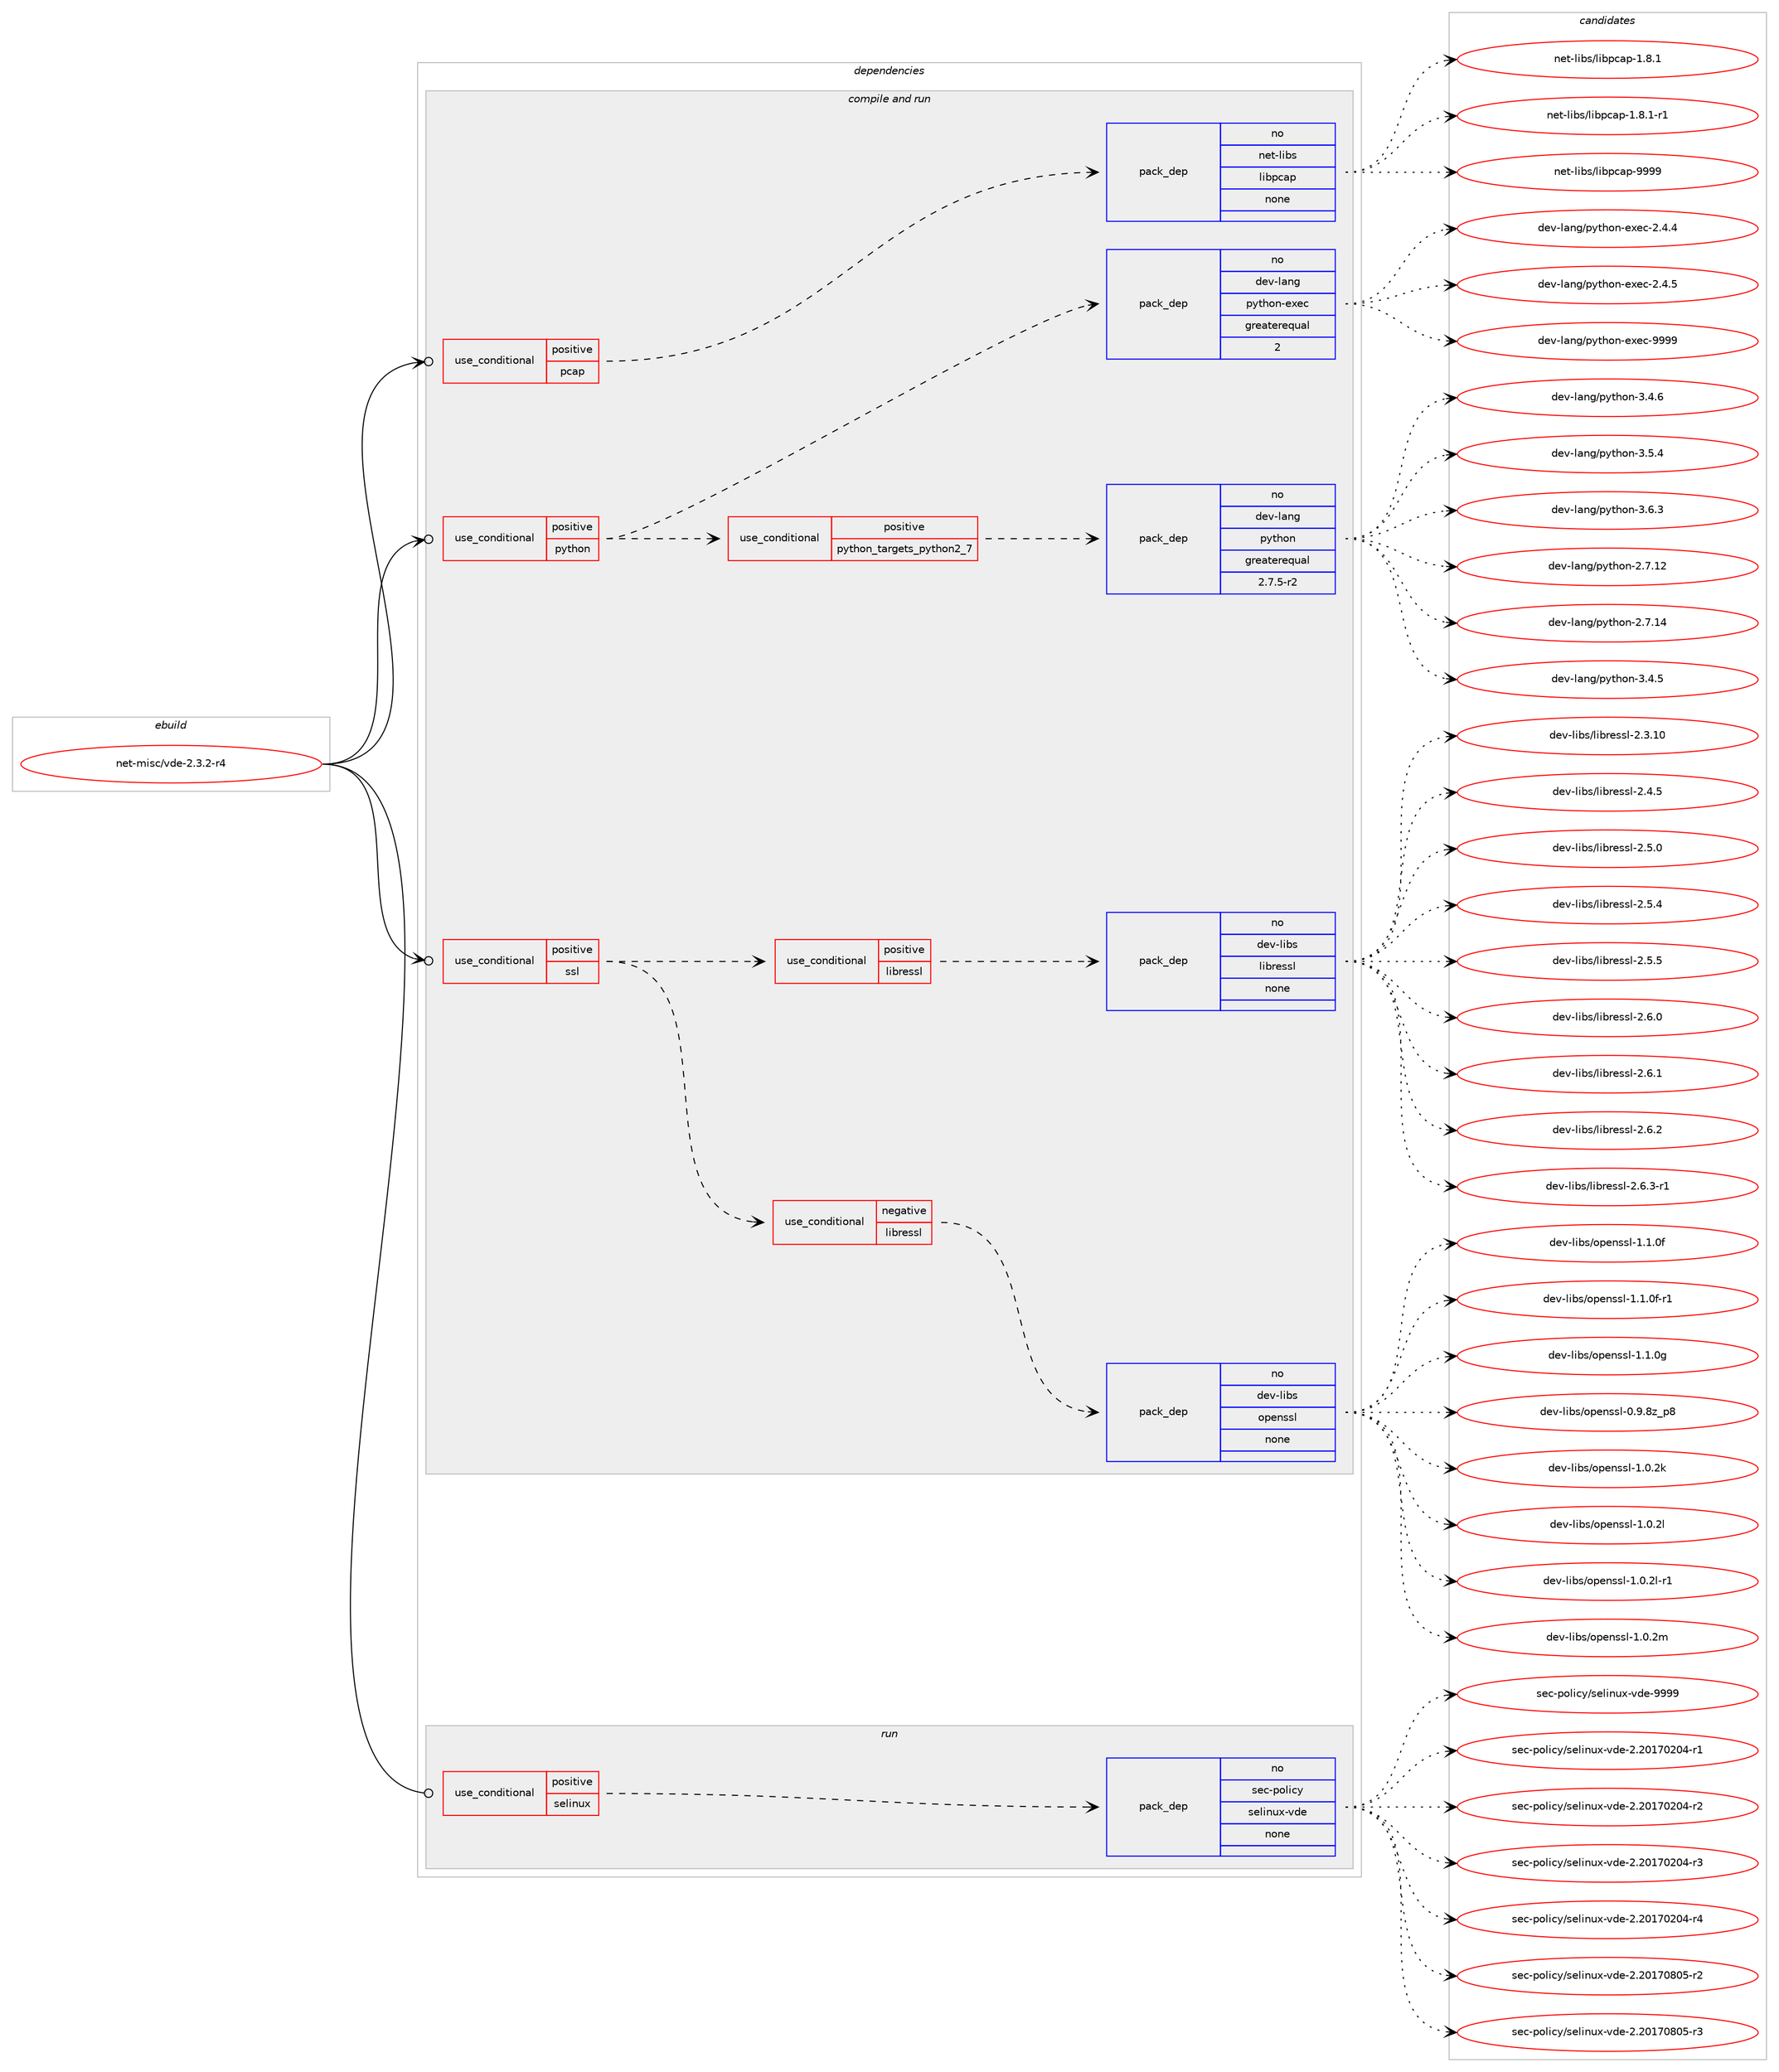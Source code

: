 digraph prolog {

# *************
# Graph options
# *************

newrank=true;
concentrate=true;
compound=true;
graph [rankdir=LR,fontname=Helvetica,fontsize=10,ranksep=1.5];#, ranksep=2.5, nodesep=0.2];
edge  [arrowhead=vee];
node  [fontname=Helvetica,fontsize=10];

# **********
# The ebuild
# **********

subgraph cluster_leftcol {
color=gray;
rank=same;
label=<<i>ebuild</i>>;
id [label="net-misc/vde-2.3.2-r4", color=red, width=4, href="../net-misc/vde-2.3.2-r4.svg"];
}

# ****************
# The dependencies
# ****************

subgraph cluster_midcol {
color=gray;
label=<<i>dependencies</i>>;
subgraph cluster_compile {
fillcolor="#eeeeee";
style=filled;
label=<<i>compile</i>>;
}
subgraph cluster_compileandrun {
fillcolor="#eeeeee";
style=filled;
label=<<i>compile and run</i>>;
subgraph cond106732 {
dependency431669 [label=<<TABLE BORDER="0" CELLBORDER="1" CELLSPACING="0" CELLPADDING="4"><TR><TD ROWSPAN="3" CELLPADDING="10">use_conditional</TD></TR><TR><TD>positive</TD></TR><TR><TD>pcap</TD></TR></TABLE>>, shape=none, color=red];
subgraph pack317526 {
dependency431670 [label=<<TABLE BORDER="0" CELLBORDER="1" CELLSPACING="0" CELLPADDING="4" WIDTH="220"><TR><TD ROWSPAN="6" CELLPADDING="30">pack_dep</TD></TR><TR><TD WIDTH="110">no</TD></TR><TR><TD>net-libs</TD></TR><TR><TD>libpcap</TD></TR><TR><TD>none</TD></TR><TR><TD></TD></TR></TABLE>>, shape=none, color=blue];
}
dependency431669:e -> dependency431670:w [weight=20,style="dashed",arrowhead="vee"];
}
id:e -> dependency431669:w [weight=20,style="solid",arrowhead="odotvee"];
subgraph cond106733 {
dependency431671 [label=<<TABLE BORDER="0" CELLBORDER="1" CELLSPACING="0" CELLPADDING="4"><TR><TD ROWSPAN="3" CELLPADDING="10">use_conditional</TD></TR><TR><TD>positive</TD></TR><TR><TD>python</TD></TR></TABLE>>, shape=none, color=red];
subgraph cond106734 {
dependency431672 [label=<<TABLE BORDER="0" CELLBORDER="1" CELLSPACING="0" CELLPADDING="4"><TR><TD ROWSPAN="3" CELLPADDING="10">use_conditional</TD></TR><TR><TD>positive</TD></TR><TR><TD>python_targets_python2_7</TD></TR></TABLE>>, shape=none, color=red];
subgraph pack317527 {
dependency431673 [label=<<TABLE BORDER="0" CELLBORDER="1" CELLSPACING="0" CELLPADDING="4" WIDTH="220"><TR><TD ROWSPAN="6" CELLPADDING="30">pack_dep</TD></TR><TR><TD WIDTH="110">no</TD></TR><TR><TD>dev-lang</TD></TR><TR><TD>python</TD></TR><TR><TD>greaterequal</TD></TR><TR><TD>2.7.5-r2</TD></TR></TABLE>>, shape=none, color=blue];
}
dependency431672:e -> dependency431673:w [weight=20,style="dashed",arrowhead="vee"];
}
dependency431671:e -> dependency431672:w [weight=20,style="dashed",arrowhead="vee"];
subgraph pack317528 {
dependency431674 [label=<<TABLE BORDER="0" CELLBORDER="1" CELLSPACING="0" CELLPADDING="4" WIDTH="220"><TR><TD ROWSPAN="6" CELLPADDING="30">pack_dep</TD></TR><TR><TD WIDTH="110">no</TD></TR><TR><TD>dev-lang</TD></TR><TR><TD>python-exec</TD></TR><TR><TD>greaterequal</TD></TR><TR><TD>2</TD></TR></TABLE>>, shape=none, color=blue];
}
dependency431671:e -> dependency431674:w [weight=20,style="dashed",arrowhead="vee"];
}
id:e -> dependency431671:w [weight=20,style="solid",arrowhead="odotvee"];
subgraph cond106735 {
dependency431675 [label=<<TABLE BORDER="0" CELLBORDER="1" CELLSPACING="0" CELLPADDING="4"><TR><TD ROWSPAN="3" CELLPADDING="10">use_conditional</TD></TR><TR><TD>positive</TD></TR><TR><TD>ssl</TD></TR></TABLE>>, shape=none, color=red];
subgraph cond106736 {
dependency431676 [label=<<TABLE BORDER="0" CELLBORDER="1" CELLSPACING="0" CELLPADDING="4"><TR><TD ROWSPAN="3" CELLPADDING="10">use_conditional</TD></TR><TR><TD>negative</TD></TR><TR><TD>libressl</TD></TR></TABLE>>, shape=none, color=red];
subgraph pack317529 {
dependency431677 [label=<<TABLE BORDER="0" CELLBORDER="1" CELLSPACING="0" CELLPADDING="4" WIDTH="220"><TR><TD ROWSPAN="6" CELLPADDING="30">pack_dep</TD></TR><TR><TD WIDTH="110">no</TD></TR><TR><TD>dev-libs</TD></TR><TR><TD>openssl</TD></TR><TR><TD>none</TD></TR><TR><TD></TD></TR></TABLE>>, shape=none, color=blue];
}
dependency431676:e -> dependency431677:w [weight=20,style="dashed",arrowhead="vee"];
}
dependency431675:e -> dependency431676:w [weight=20,style="dashed",arrowhead="vee"];
subgraph cond106737 {
dependency431678 [label=<<TABLE BORDER="0" CELLBORDER="1" CELLSPACING="0" CELLPADDING="4"><TR><TD ROWSPAN="3" CELLPADDING="10">use_conditional</TD></TR><TR><TD>positive</TD></TR><TR><TD>libressl</TD></TR></TABLE>>, shape=none, color=red];
subgraph pack317530 {
dependency431679 [label=<<TABLE BORDER="0" CELLBORDER="1" CELLSPACING="0" CELLPADDING="4" WIDTH="220"><TR><TD ROWSPAN="6" CELLPADDING="30">pack_dep</TD></TR><TR><TD WIDTH="110">no</TD></TR><TR><TD>dev-libs</TD></TR><TR><TD>libressl</TD></TR><TR><TD>none</TD></TR><TR><TD></TD></TR></TABLE>>, shape=none, color=blue];
}
dependency431678:e -> dependency431679:w [weight=20,style="dashed",arrowhead="vee"];
}
dependency431675:e -> dependency431678:w [weight=20,style="dashed",arrowhead="vee"];
}
id:e -> dependency431675:w [weight=20,style="solid",arrowhead="odotvee"];
}
subgraph cluster_run {
fillcolor="#eeeeee";
style=filled;
label=<<i>run</i>>;
subgraph cond106738 {
dependency431680 [label=<<TABLE BORDER="0" CELLBORDER="1" CELLSPACING="0" CELLPADDING="4"><TR><TD ROWSPAN="3" CELLPADDING="10">use_conditional</TD></TR><TR><TD>positive</TD></TR><TR><TD>selinux</TD></TR></TABLE>>, shape=none, color=red];
subgraph pack317531 {
dependency431681 [label=<<TABLE BORDER="0" CELLBORDER="1" CELLSPACING="0" CELLPADDING="4" WIDTH="220"><TR><TD ROWSPAN="6" CELLPADDING="30">pack_dep</TD></TR><TR><TD WIDTH="110">no</TD></TR><TR><TD>sec-policy</TD></TR><TR><TD>selinux-vde</TD></TR><TR><TD>none</TD></TR><TR><TD></TD></TR></TABLE>>, shape=none, color=blue];
}
dependency431680:e -> dependency431681:w [weight=20,style="dashed",arrowhead="vee"];
}
id:e -> dependency431680:w [weight=20,style="solid",arrowhead="odot"];
}
}

# **************
# The candidates
# **************

subgraph cluster_choices {
rank=same;
color=gray;
label=<<i>candidates</i>>;

subgraph choice317526 {
color=black;
nodesep=1;
choice110101116451081059811547108105981129997112454946564649 [label="net-libs/libpcap-1.8.1", color=red, width=4,href="../net-libs/libpcap-1.8.1.svg"];
choice1101011164510810598115471081059811299971124549465646494511449 [label="net-libs/libpcap-1.8.1-r1", color=red, width=4,href="../net-libs/libpcap-1.8.1-r1.svg"];
choice1101011164510810598115471081059811299971124557575757 [label="net-libs/libpcap-9999", color=red, width=4,href="../net-libs/libpcap-9999.svg"];
dependency431670:e -> choice110101116451081059811547108105981129997112454946564649:w [style=dotted,weight="100"];
dependency431670:e -> choice1101011164510810598115471081059811299971124549465646494511449:w [style=dotted,weight="100"];
dependency431670:e -> choice1101011164510810598115471081059811299971124557575757:w [style=dotted,weight="100"];
}
subgraph choice317527 {
color=black;
nodesep=1;
choice10010111845108971101034711212111610411111045504655464950 [label="dev-lang/python-2.7.12", color=red, width=4,href="../dev-lang/python-2.7.12.svg"];
choice10010111845108971101034711212111610411111045504655464952 [label="dev-lang/python-2.7.14", color=red, width=4,href="../dev-lang/python-2.7.14.svg"];
choice100101118451089711010347112121116104111110455146524653 [label="dev-lang/python-3.4.5", color=red, width=4,href="../dev-lang/python-3.4.5.svg"];
choice100101118451089711010347112121116104111110455146524654 [label="dev-lang/python-3.4.6", color=red, width=4,href="../dev-lang/python-3.4.6.svg"];
choice100101118451089711010347112121116104111110455146534652 [label="dev-lang/python-3.5.4", color=red, width=4,href="../dev-lang/python-3.5.4.svg"];
choice100101118451089711010347112121116104111110455146544651 [label="dev-lang/python-3.6.3", color=red, width=4,href="../dev-lang/python-3.6.3.svg"];
dependency431673:e -> choice10010111845108971101034711212111610411111045504655464950:w [style=dotted,weight="100"];
dependency431673:e -> choice10010111845108971101034711212111610411111045504655464952:w [style=dotted,weight="100"];
dependency431673:e -> choice100101118451089711010347112121116104111110455146524653:w [style=dotted,weight="100"];
dependency431673:e -> choice100101118451089711010347112121116104111110455146524654:w [style=dotted,weight="100"];
dependency431673:e -> choice100101118451089711010347112121116104111110455146534652:w [style=dotted,weight="100"];
dependency431673:e -> choice100101118451089711010347112121116104111110455146544651:w [style=dotted,weight="100"];
}
subgraph choice317528 {
color=black;
nodesep=1;
choice1001011184510897110103471121211161041111104510112010199455046524652 [label="dev-lang/python-exec-2.4.4", color=red, width=4,href="../dev-lang/python-exec-2.4.4.svg"];
choice1001011184510897110103471121211161041111104510112010199455046524653 [label="dev-lang/python-exec-2.4.5", color=red, width=4,href="../dev-lang/python-exec-2.4.5.svg"];
choice10010111845108971101034711212111610411111045101120101994557575757 [label="dev-lang/python-exec-9999", color=red, width=4,href="../dev-lang/python-exec-9999.svg"];
dependency431674:e -> choice1001011184510897110103471121211161041111104510112010199455046524652:w [style=dotted,weight="100"];
dependency431674:e -> choice1001011184510897110103471121211161041111104510112010199455046524653:w [style=dotted,weight="100"];
dependency431674:e -> choice10010111845108971101034711212111610411111045101120101994557575757:w [style=dotted,weight="100"];
}
subgraph choice317529 {
color=black;
nodesep=1;
choice1001011184510810598115471111121011101151151084548465746561229511256 [label="dev-libs/openssl-0.9.8z_p8", color=red, width=4,href="../dev-libs/openssl-0.9.8z_p8.svg"];
choice100101118451081059811547111112101110115115108454946484650107 [label="dev-libs/openssl-1.0.2k", color=red, width=4,href="../dev-libs/openssl-1.0.2k.svg"];
choice100101118451081059811547111112101110115115108454946484650108 [label="dev-libs/openssl-1.0.2l", color=red, width=4,href="../dev-libs/openssl-1.0.2l.svg"];
choice1001011184510810598115471111121011101151151084549464846501084511449 [label="dev-libs/openssl-1.0.2l-r1", color=red, width=4,href="../dev-libs/openssl-1.0.2l-r1.svg"];
choice100101118451081059811547111112101110115115108454946484650109 [label="dev-libs/openssl-1.0.2m", color=red, width=4,href="../dev-libs/openssl-1.0.2m.svg"];
choice100101118451081059811547111112101110115115108454946494648102 [label="dev-libs/openssl-1.1.0f", color=red, width=4,href="../dev-libs/openssl-1.1.0f.svg"];
choice1001011184510810598115471111121011101151151084549464946481024511449 [label="dev-libs/openssl-1.1.0f-r1", color=red, width=4,href="../dev-libs/openssl-1.1.0f-r1.svg"];
choice100101118451081059811547111112101110115115108454946494648103 [label="dev-libs/openssl-1.1.0g", color=red, width=4,href="../dev-libs/openssl-1.1.0g.svg"];
dependency431677:e -> choice1001011184510810598115471111121011101151151084548465746561229511256:w [style=dotted,weight="100"];
dependency431677:e -> choice100101118451081059811547111112101110115115108454946484650107:w [style=dotted,weight="100"];
dependency431677:e -> choice100101118451081059811547111112101110115115108454946484650108:w [style=dotted,weight="100"];
dependency431677:e -> choice1001011184510810598115471111121011101151151084549464846501084511449:w [style=dotted,weight="100"];
dependency431677:e -> choice100101118451081059811547111112101110115115108454946484650109:w [style=dotted,weight="100"];
dependency431677:e -> choice100101118451081059811547111112101110115115108454946494648102:w [style=dotted,weight="100"];
dependency431677:e -> choice1001011184510810598115471111121011101151151084549464946481024511449:w [style=dotted,weight="100"];
dependency431677:e -> choice100101118451081059811547111112101110115115108454946494648103:w [style=dotted,weight="100"];
}
subgraph choice317530 {
color=black;
nodesep=1;
choice1001011184510810598115471081059811410111511510845504651464948 [label="dev-libs/libressl-2.3.10", color=red, width=4,href="../dev-libs/libressl-2.3.10.svg"];
choice10010111845108105981154710810598114101115115108455046524653 [label="dev-libs/libressl-2.4.5", color=red, width=4,href="../dev-libs/libressl-2.4.5.svg"];
choice10010111845108105981154710810598114101115115108455046534648 [label="dev-libs/libressl-2.5.0", color=red, width=4,href="../dev-libs/libressl-2.5.0.svg"];
choice10010111845108105981154710810598114101115115108455046534652 [label="dev-libs/libressl-2.5.4", color=red, width=4,href="../dev-libs/libressl-2.5.4.svg"];
choice10010111845108105981154710810598114101115115108455046534653 [label="dev-libs/libressl-2.5.5", color=red, width=4,href="../dev-libs/libressl-2.5.5.svg"];
choice10010111845108105981154710810598114101115115108455046544648 [label="dev-libs/libressl-2.6.0", color=red, width=4,href="../dev-libs/libressl-2.6.0.svg"];
choice10010111845108105981154710810598114101115115108455046544649 [label="dev-libs/libressl-2.6.1", color=red, width=4,href="../dev-libs/libressl-2.6.1.svg"];
choice10010111845108105981154710810598114101115115108455046544650 [label="dev-libs/libressl-2.6.2", color=red, width=4,href="../dev-libs/libressl-2.6.2.svg"];
choice100101118451081059811547108105981141011151151084550465446514511449 [label="dev-libs/libressl-2.6.3-r1", color=red, width=4,href="../dev-libs/libressl-2.6.3-r1.svg"];
dependency431679:e -> choice1001011184510810598115471081059811410111511510845504651464948:w [style=dotted,weight="100"];
dependency431679:e -> choice10010111845108105981154710810598114101115115108455046524653:w [style=dotted,weight="100"];
dependency431679:e -> choice10010111845108105981154710810598114101115115108455046534648:w [style=dotted,weight="100"];
dependency431679:e -> choice10010111845108105981154710810598114101115115108455046534652:w [style=dotted,weight="100"];
dependency431679:e -> choice10010111845108105981154710810598114101115115108455046534653:w [style=dotted,weight="100"];
dependency431679:e -> choice10010111845108105981154710810598114101115115108455046544648:w [style=dotted,weight="100"];
dependency431679:e -> choice10010111845108105981154710810598114101115115108455046544649:w [style=dotted,weight="100"];
dependency431679:e -> choice10010111845108105981154710810598114101115115108455046544650:w [style=dotted,weight="100"];
dependency431679:e -> choice100101118451081059811547108105981141011151151084550465446514511449:w [style=dotted,weight="100"];
}
subgraph choice317531 {
color=black;
nodesep=1;
choice115101994511211110810599121471151011081051101171204511810010145504650484955485048524511449 [label="sec-policy/selinux-vde-2.20170204-r1", color=red, width=4,href="../sec-policy/selinux-vde-2.20170204-r1.svg"];
choice115101994511211110810599121471151011081051101171204511810010145504650484955485048524511450 [label="sec-policy/selinux-vde-2.20170204-r2", color=red, width=4,href="../sec-policy/selinux-vde-2.20170204-r2.svg"];
choice115101994511211110810599121471151011081051101171204511810010145504650484955485048524511451 [label="sec-policy/selinux-vde-2.20170204-r3", color=red, width=4,href="../sec-policy/selinux-vde-2.20170204-r3.svg"];
choice115101994511211110810599121471151011081051101171204511810010145504650484955485048524511452 [label="sec-policy/selinux-vde-2.20170204-r4", color=red, width=4,href="../sec-policy/selinux-vde-2.20170204-r4.svg"];
choice115101994511211110810599121471151011081051101171204511810010145504650484955485648534511450 [label="sec-policy/selinux-vde-2.20170805-r2", color=red, width=4,href="../sec-policy/selinux-vde-2.20170805-r2.svg"];
choice115101994511211110810599121471151011081051101171204511810010145504650484955485648534511451 [label="sec-policy/selinux-vde-2.20170805-r3", color=red, width=4,href="../sec-policy/selinux-vde-2.20170805-r3.svg"];
choice11510199451121111081059912147115101108105110117120451181001014557575757 [label="sec-policy/selinux-vde-9999", color=red, width=4,href="../sec-policy/selinux-vde-9999.svg"];
dependency431681:e -> choice115101994511211110810599121471151011081051101171204511810010145504650484955485048524511449:w [style=dotted,weight="100"];
dependency431681:e -> choice115101994511211110810599121471151011081051101171204511810010145504650484955485048524511450:w [style=dotted,weight="100"];
dependency431681:e -> choice115101994511211110810599121471151011081051101171204511810010145504650484955485048524511451:w [style=dotted,weight="100"];
dependency431681:e -> choice115101994511211110810599121471151011081051101171204511810010145504650484955485048524511452:w [style=dotted,weight="100"];
dependency431681:e -> choice115101994511211110810599121471151011081051101171204511810010145504650484955485648534511450:w [style=dotted,weight="100"];
dependency431681:e -> choice115101994511211110810599121471151011081051101171204511810010145504650484955485648534511451:w [style=dotted,weight="100"];
dependency431681:e -> choice11510199451121111081059912147115101108105110117120451181001014557575757:w [style=dotted,weight="100"];
}
}

}
